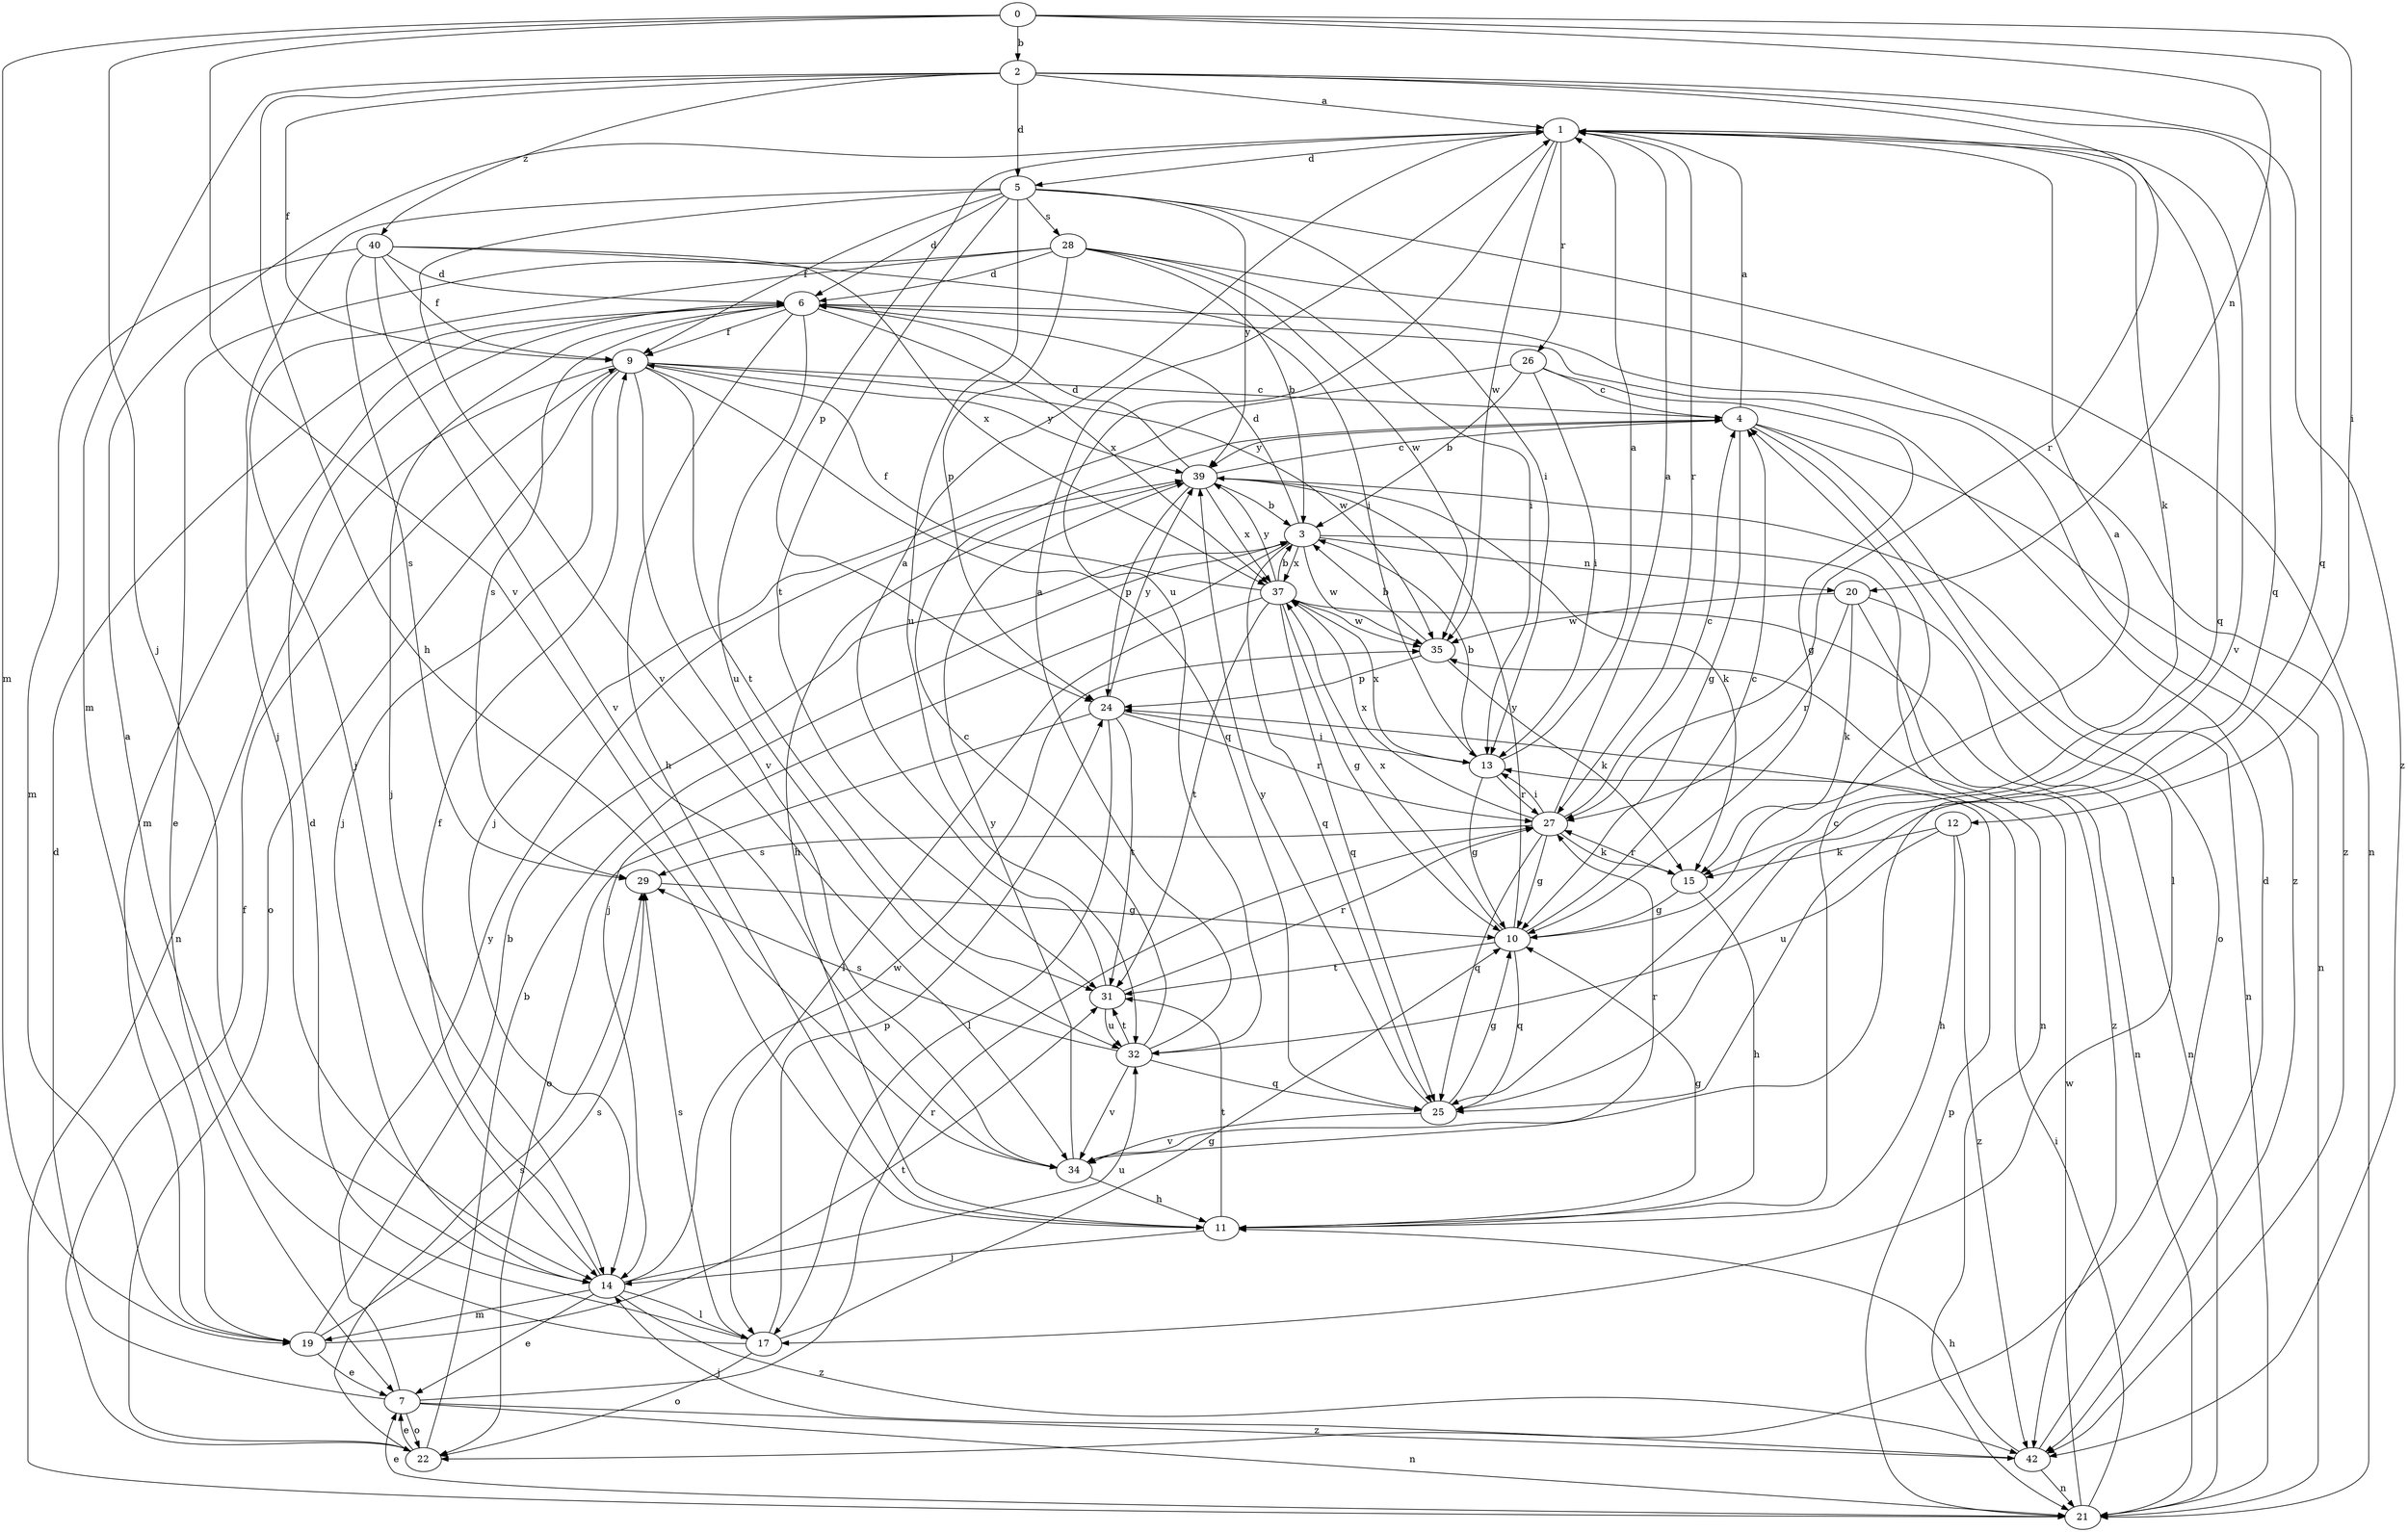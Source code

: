 strict digraph  {
0;
1;
2;
3;
4;
5;
6;
7;
9;
10;
11;
12;
13;
14;
15;
17;
19;
20;
21;
22;
24;
25;
26;
27;
28;
29;
31;
32;
34;
35;
37;
39;
40;
42;
0 -> 2  [label=b];
0 -> 12  [label=i];
0 -> 14  [label=j];
0 -> 19  [label=m];
0 -> 20  [label=n];
0 -> 25  [label=q];
0 -> 34  [label=v];
1 -> 5  [label=d];
1 -> 15  [label=k];
1 -> 24  [label=p];
1 -> 25  [label=q];
1 -> 26  [label=r];
1 -> 27  [label=r];
1 -> 32  [label=u];
1 -> 34  [label=v];
1 -> 35  [label=w];
2 -> 1  [label=a];
2 -> 5  [label=d];
2 -> 9  [label=f];
2 -> 11  [label=h];
2 -> 19  [label=m];
2 -> 25  [label=q];
2 -> 27  [label=r];
2 -> 40  [label=z];
2 -> 42  [label=z];
3 -> 6  [label=d];
3 -> 14  [label=j];
3 -> 20  [label=n];
3 -> 21  [label=n];
3 -> 25  [label=q];
3 -> 35  [label=w];
3 -> 37  [label=x];
4 -> 1  [label=a];
4 -> 10  [label=g];
4 -> 17  [label=l];
4 -> 21  [label=n];
4 -> 22  [label=o];
4 -> 39  [label=y];
5 -> 6  [label=d];
5 -> 9  [label=f];
5 -> 13  [label=i];
5 -> 14  [label=j];
5 -> 21  [label=n];
5 -> 28  [label=s];
5 -> 31  [label=t];
5 -> 32  [label=u];
5 -> 34  [label=v];
5 -> 39  [label=y];
6 -> 9  [label=f];
6 -> 11  [label=h];
6 -> 14  [label=j];
6 -> 19  [label=m];
6 -> 29  [label=s];
6 -> 32  [label=u];
6 -> 37  [label=x];
6 -> 42  [label=z];
7 -> 6  [label=d];
7 -> 21  [label=n];
7 -> 22  [label=o];
7 -> 27  [label=r];
7 -> 39  [label=y];
7 -> 42  [label=z];
9 -> 4  [label=c];
9 -> 14  [label=j];
9 -> 21  [label=n];
9 -> 22  [label=o];
9 -> 25  [label=q];
9 -> 31  [label=t];
9 -> 34  [label=v];
9 -> 35  [label=w];
9 -> 39  [label=y];
10 -> 1  [label=a];
10 -> 4  [label=c];
10 -> 25  [label=q];
10 -> 31  [label=t];
10 -> 37  [label=x];
10 -> 39  [label=y];
11 -> 4  [label=c];
11 -> 10  [label=g];
11 -> 14  [label=j];
11 -> 31  [label=t];
12 -> 11  [label=h];
12 -> 15  [label=k];
12 -> 32  [label=u];
12 -> 42  [label=z];
13 -> 1  [label=a];
13 -> 3  [label=b];
13 -> 10  [label=g];
13 -> 27  [label=r];
13 -> 37  [label=x];
14 -> 7  [label=e];
14 -> 9  [label=f];
14 -> 17  [label=l];
14 -> 19  [label=m];
14 -> 32  [label=u];
14 -> 35  [label=w];
14 -> 42  [label=z];
15 -> 10  [label=g];
15 -> 11  [label=h];
15 -> 27  [label=r];
17 -> 1  [label=a];
17 -> 6  [label=d];
17 -> 10  [label=g];
17 -> 22  [label=o];
17 -> 24  [label=p];
17 -> 29  [label=s];
19 -> 3  [label=b];
19 -> 7  [label=e];
19 -> 29  [label=s];
19 -> 31  [label=t];
20 -> 15  [label=k];
20 -> 21  [label=n];
20 -> 27  [label=r];
20 -> 35  [label=w];
20 -> 42  [label=z];
21 -> 7  [label=e];
21 -> 13  [label=i];
21 -> 24  [label=p];
21 -> 35  [label=w];
22 -> 3  [label=b];
22 -> 7  [label=e];
22 -> 9  [label=f];
22 -> 29  [label=s];
24 -> 13  [label=i];
24 -> 17  [label=l];
24 -> 22  [label=o];
24 -> 27  [label=r];
24 -> 31  [label=t];
24 -> 39  [label=y];
25 -> 10  [label=g];
25 -> 34  [label=v];
25 -> 39  [label=y];
26 -> 3  [label=b];
26 -> 4  [label=c];
26 -> 10  [label=g];
26 -> 13  [label=i];
26 -> 14  [label=j];
27 -> 1  [label=a];
27 -> 4  [label=c];
27 -> 10  [label=g];
27 -> 13  [label=i];
27 -> 15  [label=k];
27 -> 25  [label=q];
27 -> 29  [label=s];
27 -> 37  [label=x];
28 -> 3  [label=b];
28 -> 6  [label=d];
28 -> 7  [label=e];
28 -> 13  [label=i];
28 -> 14  [label=j];
28 -> 24  [label=p];
28 -> 35  [label=w];
28 -> 42  [label=z];
29 -> 10  [label=g];
31 -> 1  [label=a];
31 -> 27  [label=r];
31 -> 32  [label=u];
32 -> 1  [label=a];
32 -> 4  [label=c];
32 -> 25  [label=q];
32 -> 29  [label=s];
32 -> 31  [label=t];
32 -> 34  [label=v];
34 -> 11  [label=h];
34 -> 27  [label=r];
34 -> 39  [label=y];
35 -> 3  [label=b];
35 -> 15  [label=k];
35 -> 24  [label=p];
37 -> 3  [label=b];
37 -> 9  [label=f];
37 -> 10  [label=g];
37 -> 17  [label=l];
37 -> 21  [label=n];
37 -> 25  [label=q];
37 -> 31  [label=t];
37 -> 35  [label=w];
37 -> 39  [label=y];
39 -> 3  [label=b];
39 -> 4  [label=c];
39 -> 6  [label=d];
39 -> 11  [label=h];
39 -> 15  [label=k];
39 -> 21  [label=n];
39 -> 24  [label=p];
39 -> 37  [label=x];
40 -> 6  [label=d];
40 -> 9  [label=f];
40 -> 13  [label=i];
40 -> 19  [label=m];
40 -> 29  [label=s];
40 -> 34  [label=v];
40 -> 37  [label=x];
42 -> 6  [label=d];
42 -> 11  [label=h];
42 -> 14  [label=j];
42 -> 21  [label=n];
}
